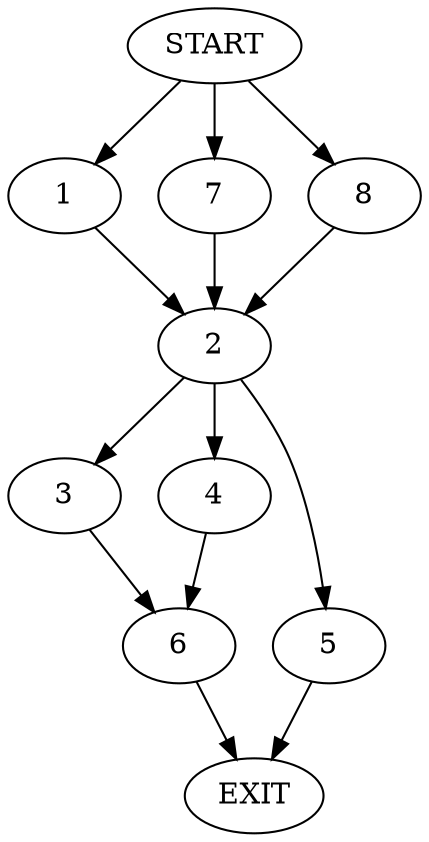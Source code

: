 digraph {
0 [label="START"]
9 [label="EXIT"]
0 -> 1
1 -> 2
2 -> 3
2 -> 4
2 -> 5
4 -> 6
6 -> 9
0 -> 7
7 -> 2
3 -> 6
0 -> 8
8 -> 2
5 -> 9
}
